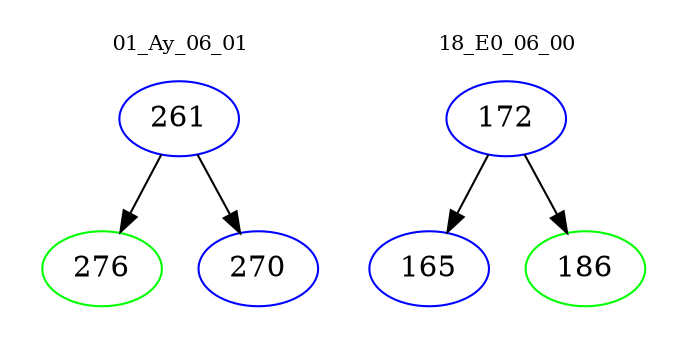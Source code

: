 digraph{
subgraph cluster_0 {
color = white
label = "01_Ay_06_01";
fontsize=10;
T0_261 [label="261", color="blue"]
T0_261 -> T0_276 [color="black"]
T0_276 [label="276", color="green"]
T0_261 -> T0_270 [color="black"]
T0_270 [label="270", color="blue"]
}
subgraph cluster_1 {
color = white
label = "18_E0_06_00";
fontsize=10;
T1_172 [label="172", color="blue"]
T1_172 -> T1_165 [color="black"]
T1_165 [label="165", color="blue"]
T1_172 -> T1_186 [color="black"]
T1_186 [label="186", color="green"]
}
}
